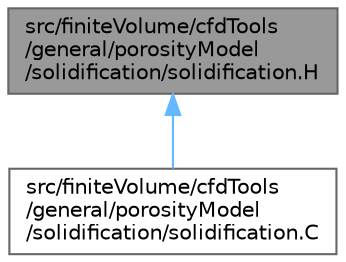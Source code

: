 digraph "src/finiteVolume/cfdTools/general/porosityModel/solidification/solidification.H"
{
 // LATEX_PDF_SIZE
  bgcolor="transparent";
  edge [fontname=Helvetica,fontsize=10,labelfontname=Helvetica,labelfontsize=10];
  node [fontname=Helvetica,fontsize=10,shape=box,height=0.2,width=0.4];
  Node1 [id="Node000001",label="src/finiteVolume/cfdTools\l/general/porosityModel\l/solidification/solidification.H",height=0.2,width=0.4,color="gray40", fillcolor="grey60", style="filled", fontcolor="black",tooltip=" "];
  Node1 -> Node2 [id="edge1_Node000001_Node000002",dir="back",color="steelblue1",style="solid",tooltip=" "];
  Node2 [id="Node000002",label="src/finiteVolume/cfdTools\l/general/porosityModel\l/solidification/solidification.C",height=0.2,width=0.4,color="grey40", fillcolor="white", style="filled",URL="$finiteVolume_2cfdTools_2general_2porosityModel_2solidification_2solidification_8C.html",tooltip=" "];
}
